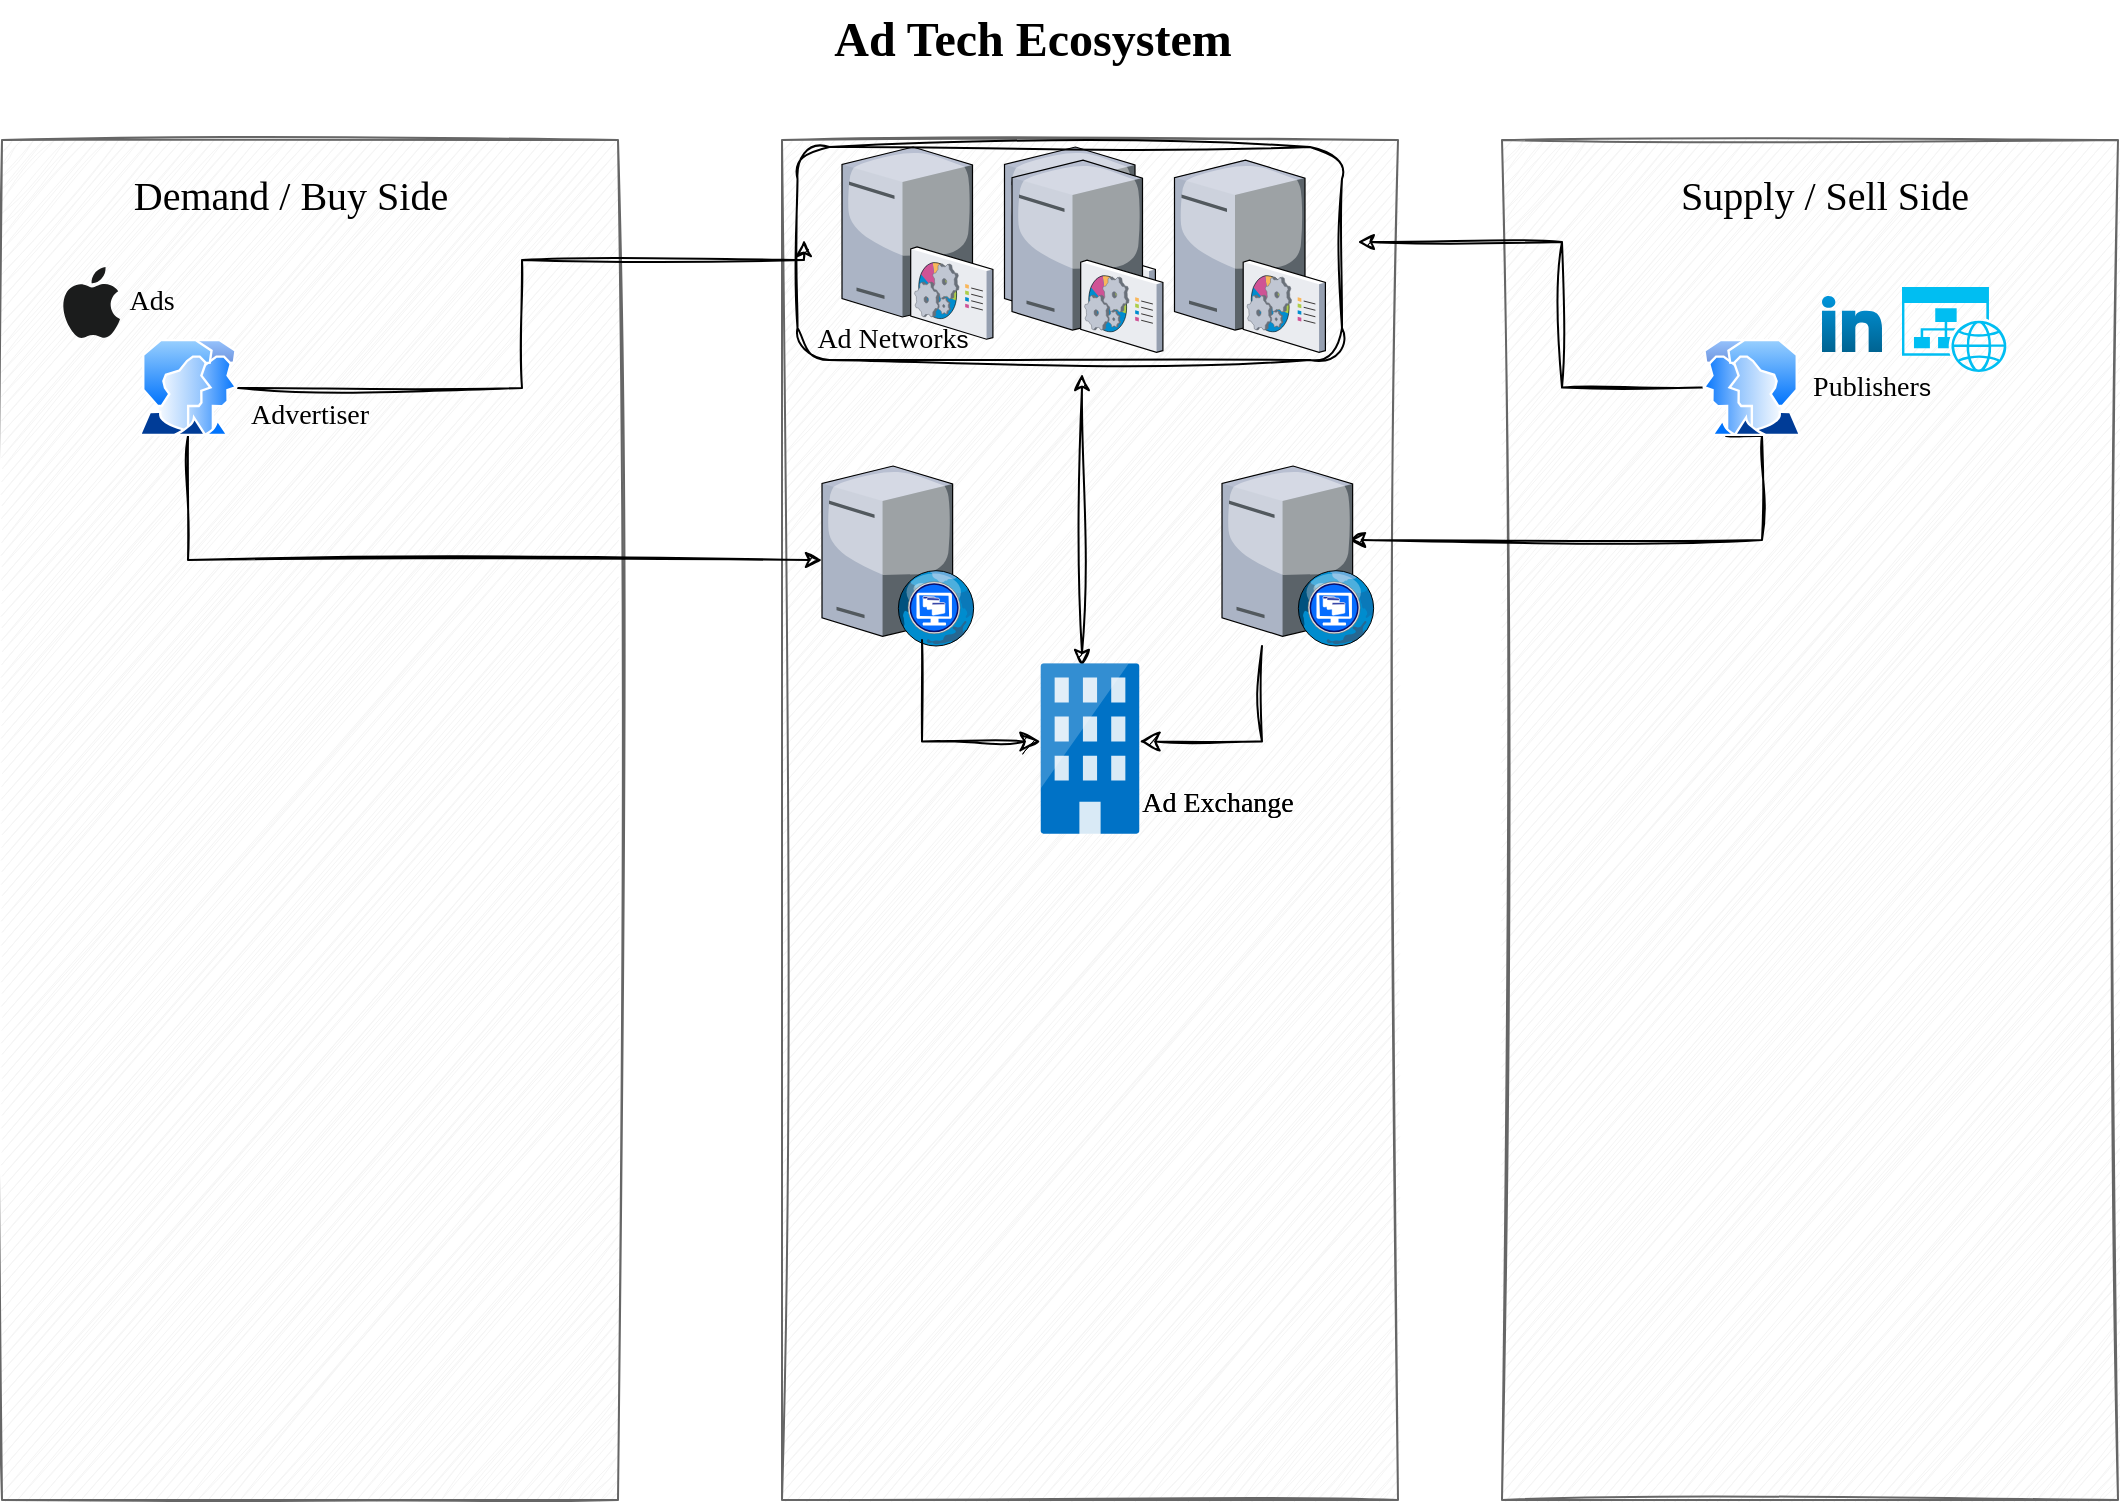 <mxfile version="24.7.17">
  <diagram name="Page-1" id="e3a06f82-3646-2815-327d-82caf3d4e204">
    <mxGraphModel dx="1434" dy="772" grid="1" gridSize="10" guides="1" tooltips="1" connect="1" arrows="1" fold="1" page="1" pageScale="1.5" pageWidth="1169" pageHeight="826" background="none" math="0" shadow="0">
      <root>
        <mxCell id="0" style=";html=1;" />
        <mxCell id="1" style=";html=1;" parent="0" />
        <UserObject label="&lt;br&gt;&lt;div&gt;&lt;br/&gt;&lt;/div&gt;" id="R8DhF10whR4bV6vRvtgO-19">
          <mxCell style="whiteSpace=wrap;html=1;fillColor=#f5f5f5;fontSize=14;strokeColor=#666666;verticalAlign=top;fontColor=#333333;sketch=1;curveFitting=1;jiggle=2;" parent="1" vertex="1">
            <mxGeometry x="560" y="80" width="308" height="680" as="geometry" />
          </mxCell>
        </UserObject>
        <mxCell id="R8DhF10whR4bV6vRvtgO-110" value="" style="verticalLabelPosition=bottom;aspect=fixed;html=1;verticalAlign=top;strokeColor=none;align=center;outlineConnect=0;shape=mxgraph.citrix.command_center;rounded=0;fontFamily=Helvetica;fontSize=12;fontColor=default;fillColor=none;gradientColor=none;" parent="1" vertex="1">
          <mxGeometry x="756.25" y="90.05" width="75.5" height="96" as="geometry" />
        </mxCell>
        <UserObject label="&lt;br&gt;&lt;div&gt;&lt;br/&gt;&lt;/div&gt;" id="6a7d8f32e03d9370-57">
          <mxCell style="whiteSpace=wrap;html=1;fillColor=#f5f5f5;fontSize=14;strokeColor=#666666;verticalAlign=top;fontColor=#333333;sketch=1;curveFitting=1;jiggle=2;" parent="1" vertex="1">
            <mxGeometry x="170" y="80" width="308" height="680" as="geometry" />
          </mxCell>
        </UserObject>
        <mxCell id="6a7d8f32e03d9370-62" value="&lt;font data-font-src=&quot;https://fonts.googleapis.com/css?family=Kalam&quot; face=&quot;Kalam&quot;&gt;Ad Tech Ecosystem&lt;/font&gt;" style="text;strokeColor=none;fillColor=none;html=1;fontSize=24;fontStyle=1;verticalAlign=middle;align=center;" parent="1" vertex="1">
          <mxGeometry x="254.5" y="10" width="861" height="40" as="geometry" />
        </mxCell>
        <mxCell id="0I-TpIMxE1xyzJQIVXAM-5" style="edgeStyle=orthogonalEdgeStyle;rounded=0;orthogonalLoop=1;jettySize=auto;html=1;sketch=1;curveFitting=1;jiggle=2;" parent="1" target="sRcMFkfQTaIkU6m9mp1S-11" edge="1">
          <mxGeometry relative="1" as="geometry">
            <mxPoint x="263" y="228" as="sourcePoint" />
            <Array as="points">
              <mxPoint x="263" y="290" />
            </Array>
          </mxGeometry>
        </mxCell>
        <mxCell id="R8DhF10whR4bV6vRvtgO-8" value="&lt;font face=&quot;Kalam&quot; style=&quot;font-size: 14px;&quot; data-font-src=&quot;https://fonts.googleapis.com/css?family=Kalam&quot;&gt;Advertiser&lt;br&gt;&lt;/font&gt;" style="text;html=1;align=center;verticalAlign=middle;whiteSpace=wrap;rounded=0;" parent="1" vertex="1">
          <mxGeometry x="259.2" y="203.2" width="130" height="30" as="geometry" />
        </mxCell>
        <mxCell id="R8DhF10whR4bV6vRvtgO-18" value="&lt;font style=&quot;font-size: 20px;&quot; face=&quot;Kalam&quot;&gt;Demand / Buy Side&lt;br&gt;&lt;/font&gt;" style="text;html=1;align=center;verticalAlign=middle;whiteSpace=wrap;rounded=0;" parent="1" vertex="1">
          <mxGeometry x="223" y="92" width="183" height="30" as="geometry" />
        </mxCell>
        <UserObject label="&lt;br&gt;&lt;div&gt;&lt;br/&gt;&lt;/div&gt;" id="R8DhF10whR4bV6vRvtgO-20">
          <mxCell style="whiteSpace=wrap;html=1;fillColor=#f5f5f5;fontSize=14;strokeColor=#666666;verticalAlign=top;fontColor=#333333;sketch=1;curveFitting=1;jiggle=2;" parent="1" vertex="1">
            <mxGeometry x="920" y="80" width="308" height="680" as="geometry" />
          </mxCell>
        </UserObject>
        <mxCell id="R8DhF10whR4bV6vRvtgO-38" value="&lt;font style=&quot;font-size: 14px;&quot; face=&quot;Kalam&quot;&gt;Publisher&lt;/font&gt;s" style="text;html=1;align=center;verticalAlign=middle;whiteSpace=wrap;rounded=0;" parent="1" vertex="1">
          <mxGeometry x="1040" y="188.75" width="130" height="30" as="geometry" />
        </mxCell>
        <mxCell id="0I-TpIMxE1xyzJQIVXAM-6" style="edgeStyle=orthogonalEdgeStyle;rounded=0;orthogonalLoop=1;jettySize=auto;html=1;sketch=1;curveFitting=1;jiggle=2;" parent="1" edge="1">
          <mxGeometry relative="1" as="geometry">
            <mxPoint x="1032" y="228" as="sourcePoint" />
            <mxPoint x="843.5" y="280" as="targetPoint" />
            <Array as="points">
              <mxPoint x="1050" y="228" />
              <mxPoint x="1050" y="280" />
            </Array>
          </mxGeometry>
        </mxCell>
        <mxCell id="R8DhF10whR4bV6vRvtgO-46" value="&lt;font style=&quot;font-size: 20px;&quot; face=&quot;Kalam&quot;&gt;Supply / Sell Side&lt;br&gt;&lt;/font&gt;" style="text;html=1;align=center;verticalAlign=middle;whiteSpace=wrap;rounded=0;" parent="1" vertex="1">
          <mxGeometry x="990" y="92" width="183" height="30" as="geometry" />
        </mxCell>
        <mxCell id="R8DhF10whR4bV6vRvtgO-82" value="" style="verticalLabelPosition=bottom;aspect=fixed;html=1;verticalAlign=top;strokeColor=none;align=center;outlineConnect=0;shape=mxgraph.citrix.command_center;rounded=0;fontFamily=Helvetica;fontSize=12;fontColor=default;fillColor=none;gradientColor=none;" parent="1" vertex="1">
          <mxGeometry x="671.25" y="83.5" width="75.5" height="96" as="geometry" />
        </mxCell>
        <mxCell id="R8DhF10whR4bV6vRvtgO-93" value="&lt;div align=&quot;center&quot;&gt;&lt;font face=&quot;Kalam&quot; style=&quot;font-size: 14px;&quot; data-font-src=&quot;https://fonts.googleapis.com/css?family=Kalam&quot;&gt;Ad Network&lt;/font&gt;s&lt;/div&gt;" style="text;html=1;align=center;verticalAlign=middle;whiteSpace=wrap;rounded=0;" parent="1" vertex="1">
          <mxGeometry x="540.5" y="164.75" width="148.75" height="30" as="geometry" />
        </mxCell>
        <mxCell id="R8DhF10whR4bV6vRvtgO-103" value="" style="dashed=0;outlineConnect=0;html=1;align=center;labelPosition=center;verticalLabelPosition=bottom;verticalAlign=top;shape=mxgraph.weblogos.linkedin;fillColor=#0095DB;gradientColor=#006391;rounded=0;fontFamily=Helvetica;fontSize=12;fontColor=default;labelBackgroundColor=default;" parent="1" vertex="1">
          <mxGeometry x="1080" y="158" width="30" height="28.05" as="geometry" />
        </mxCell>
        <mxCell id="R8DhF10whR4bV6vRvtgO-105" value="" style="verticalLabelPosition=bottom;html=1;verticalAlign=top;align=center;strokeColor=none;fillColor=#00BEF2;shape=mxgraph.azure.website_generic;pointerEvents=1;rounded=0;fontFamily=Helvetica;fontSize=12;fontColor=default;labelBackgroundColor=default;" parent="1" vertex="1">
          <mxGeometry x="1120" y="153.5" width="53" height="42.5" as="geometry" />
        </mxCell>
        <mxCell id="R8DhF10whR4bV6vRvtgO-108" value="" style="verticalLabelPosition=bottom;aspect=fixed;html=1;verticalAlign=top;strokeColor=none;align=center;outlineConnect=0;shape=mxgraph.citrix.command_center;rounded=0;fontFamily=Helvetica;fontSize=12;fontColor=default;fillColor=none;gradientColor=none;" parent="1" vertex="1">
          <mxGeometry x="590" y="83.5" width="75.5" height="96" as="geometry" />
        </mxCell>
        <mxCell id="R8DhF10whR4bV6vRvtgO-112" value="" style="rounded=1;whiteSpace=wrap;html=1;align=center;verticalAlign=middle;fontFamily=Helvetica;fontSize=12;fontColor=default;labelBackgroundColor=default;fillColor=none;gradientColor=none;sketch=1;curveFitting=1;jiggle=2;" parent="1" vertex="1">
          <mxGeometry x="567.75" y="83.5" width="272.25" height="106.5" as="geometry" />
        </mxCell>
        <mxCell id="R8DhF10whR4bV6vRvtgO-109" value="" style="verticalLabelPosition=bottom;aspect=fixed;html=1;verticalAlign=top;strokeColor=none;align=center;outlineConnect=0;shape=mxgraph.citrix.command_center;rounded=0;fontFamily=Helvetica;fontSize=12;fontColor=default;fillColor=none;gradientColor=none;" parent="1" vertex="1">
          <mxGeometry x="675" y="90.05" width="75.5" height="96" as="geometry" />
        </mxCell>
        <mxCell id="sRcMFkfQTaIkU6m9mp1S-2" style="edgeStyle=orthogonalEdgeStyle;rounded=0;orthogonalLoop=1;jettySize=auto;html=1;entryX=1.029;entryY=0.446;entryDx=0;entryDy=0;entryPerimeter=0;sketch=1;curveFitting=1;jiggle=2;" parent="1" target="R8DhF10whR4bV6vRvtgO-112" edge="1">
          <mxGeometry relative="1" as="geometry">
            <Array as="points">
              <mxPoint x="950" y="204" />
              <mxPoint x="950" y="131" />
            </Array>
            <mxPoint x="1020.0" y="203.8" as="sourcePoint" />
          </mxGeometry>
        </mxCell>
        <mxCell id="sRcMFkfQTaIkU6m9mp1S-9" value="&lt;font face=&quot;Kalam&quot; style=&quot;font-size: 14px;&quot; data-font-src=&quot;https://fonts.googleapis.com/css?family=Kalam&quot;&gt;Ad Exchange&lt;br&gt;&lt;/font&gt;" style="text;html=1;align=center;verticalAlign=middle;whiteSpace=wrap;rounded=0;" parent="1" vertex="1">
          <mxGeometry x="713" y="397.0" width="130" height="30" as="geometry" />
        </mxCell>
        <mxCell id="sRcMFkfQTaIkU6m9mp1S-10" value="" style="verticalLabelPosition=bottom;sketch=0;aspect=fixed;html=1;verticalAlign=top;strokeColor=none;align=center;outlineConnect=0;shape=mxgraph.citrix.desktop_web;" parent="1" vertex="1">
          <mxGeometry x="780" y="243" width="76.5" height="90" as="geometry" />
        </mxCell>
        <mxCell id="sRcMFkfQTaIkU6m9mp1S-11" value="" style="verticalLabelPosition=bottom;sketch=0;aspect=fixed;html=1;verticalAlign=top;strokeColor=none;align=center;outlineConnect=0;shape=mxgraph.citrix.desktop_web;" parent="1" vertex="1">
          <mxGeometry x="580" y="243" width="76.5" height="90" as="geometry" />
        </mxCell>
        <mxCell id="sRcMFkfQTaIkU6m9mp1S-12" value="" style="edgeStyle=elbowEdgeStyle;elbow=horizontal;endArrow=classic;html=1;curved=0;rounded=0;endSize=8;startSize=8;fontFamily=Helvetica;fontSize=12;fontColor=default;entryX=0.035;entryY=0.398;entryDx=0;entryDy=0;entryPerimeter=0;sketch=1;curveFitting=1;jiggle=2;" parent="1" edge="1">
          <mxGeometry width="50" height="50" relative="1" as="geometry">
            <mxPoint x="630" y="330" as="sourcePoint" />
            <mxPoint x="689.25" y="380.75" as="targetPoint" />
            <Array as="points">
              <mxPoint x="630" y="360" />
            </Array>
          </mxGeometry>
        </mxCell>
        <mxCell id="sRcMFkfQTaIkU6m9mp1S-13" style="edgeStyle=orthogonalEdgeStyle;shape=connector;rounded=0;sketch=1;jiggle=2;curveFitting=1;orthogonalLoop=1;jettySize=auto;html=1;entryX=0.419;entryY=0.016;entryDx=0;entryDy=0;entryPerimeter=0;strokeColor=default;align=center;verticalAlign=middle;fontFamily=Helvetica;fontSize=12;fontColor=default;labelBackgroundColor=default;endArrow=classic;startArrow=classic;startFill=1;exitX=0.522;exitY=1.066;exitDx=0;exitDy=0;exitPerimeter=0;" parent="1" edge="1">
          <mxGeometry relative="1" as="geometry">
            <mxPoint x="710" y="197" as="sourcePoint" />
            <mxPoint x="710" y="343" as="targetPoint" />
          </mxGeometry>
        </mxCell>
        <mxCell id="sRcMFkfQTaIkU6m9mp1S-14" value="" style="image;sketch=0;aspect=fixed;html=1;points=[];align=center;fontSize=12;image=img/lib/mscae/Exchange_On_premises_Access.svg;" parent="1" vertex="1">
          <mxGeometry x="689.25" y="341.66" width="49.5" height="85.34" as="geometry" />
        </mxCell>
        <mxCell id="sRcMFkfQTaIkU6m9mp1S-15" value="&lt;font face=&quot;Kalam&quot; style=&quot;font-size: 14px;&quot; data-font-src=&quot;https://fonts.googleapis.com/css?family=Kalam&quot;&gt;Ad Exchange&lt;br&gt;&lt;/font&gt;" style="text;html=1;align=center;verticalAlign=middle;whiteSpace=wrap;rounded=0;" parent="1" vertex="1">
          <mxGeometry x="713" y="397.0" width="130" height="30" as="geometry" />
        </mxCell>
        <mxCell id="sRcMFkfQTaIkU6m9mp1S-16" value="" style="edgeStyle=elbowEdgeStyle;elbow=horizontal;endArrow=classic;html=1;curved=0;rounded=0;endSize=8;startSize=8;fontFamily=Helvetica;fontSize=12;fontColor=default;entryX=0.035;entryY=0.398;entryDx=0;entryDy=0;entryPerimeter=0;sketch=1;curveFitting=1;jiggle=2;" parent="1" edge="1">
          <mxGeometry width="50" height="50" relative="1" as="geometry">
            <mxPoint x="800" y="333" as="sourcePoint" />
            <mxPoint x="738.75" y="380.75" as="targetPoint" />
            <Array as="points">
              <mxPoint x="800" y="381" />
            </Array>
          </mxGeometry>
        </mxCell>
        <mxCell id="0I-TpIMxE1xyzJQIVXAM-1" value="" style="dashed=0;outlineConnect=0;html=1;align=center;labelPosition=center;verticalLabelPosition=bottom;verticalAlign=top;shape=mxgraph.weblogos.apple;fillColor=#1B1C1C;strokeColor=none" parent="1" vertex="1">
          <mxGeometry x="200" y="143.45" width="29" height="36.05" as="geometry" />
        </mxCell>
        <mxCell id="0I-TpIMxE1xyzJQIVXAM-2" value="&lt;font face=&quot;Kalam&quot; style=&quot;font-size: 14px;&quot; data-font-src=&quot;https://fonts.googleapis.com/css?family=Kalam&quot;&gt;Ads&lt;br&gt;&lt;/font&gt;" style="text;html=1;align=center;verticalAlign=middle;whiteSpace=wrap;rounded=0;" parent="1" vertex="1">
          <mxGeometry x="180" y="146.0" width="130" height="30" as="geometry" />
        </mxCell>
        <mxCell id="0I-TpIMxE1xyzJQIVXAM-4" style="edgeStyle=orthogonalEdgeStyle;rounded=0;orthogonalLoop=1;jettySize=auto;html=1;entryX=0.012;entryY=0.437;entryDx=0;entryDy=0;entryPerimeter=0;sketch=1;curveFitting=1;jiggle=2;" parent="1" edge="1">
          <mxGeometry relative="1" as="geometry">
            <mxPoint x="288" y="204" as="sourcePoint" />
            <mxPoint x="571" y="130" as="targetPoint" />
            <Array as="points">
              <mxPoint x="430" y="204" />
              <mxPoint x="430" y="140" />
              <mxPoint x="571" y="140" />
            </Array>
          </mxGeometry>
        </mxCell>
        <mxCell id="0I-TpIMxE1xyzJQIVXAM-7" value="" style="image;aspect=fixed;perimeter=ellipsePerimeter;html=1;align=center;shadow=0;dashed=0;spacingTop=3;image=img/lib/active_directory/user_accounts.svg;" parent="1" vertex="1">
          <mxGeometry x="238" y="179.5" width="50" height="48.5" as="geometry" />
        </mxCell>
        <mxCell id="0I-TpIMxE1xyzJQIVXAM-8" value="" style="image;aspect=fixed;perimeter=ellipsePerimeter;html=1;align=center;shadow=0;dashed=0;spacingTop=3;image=img/lib/active_directory/user_accounts.svg;direction=east;flipH=1;" parent="1" vertex="1">
          <mxGeometry x="1020" y="179.5" width="50" height="48.5" as="geometry" />
        </mxCell>
      </root>
    </mxGraphModel>
  </diagram>
</mxfile>
